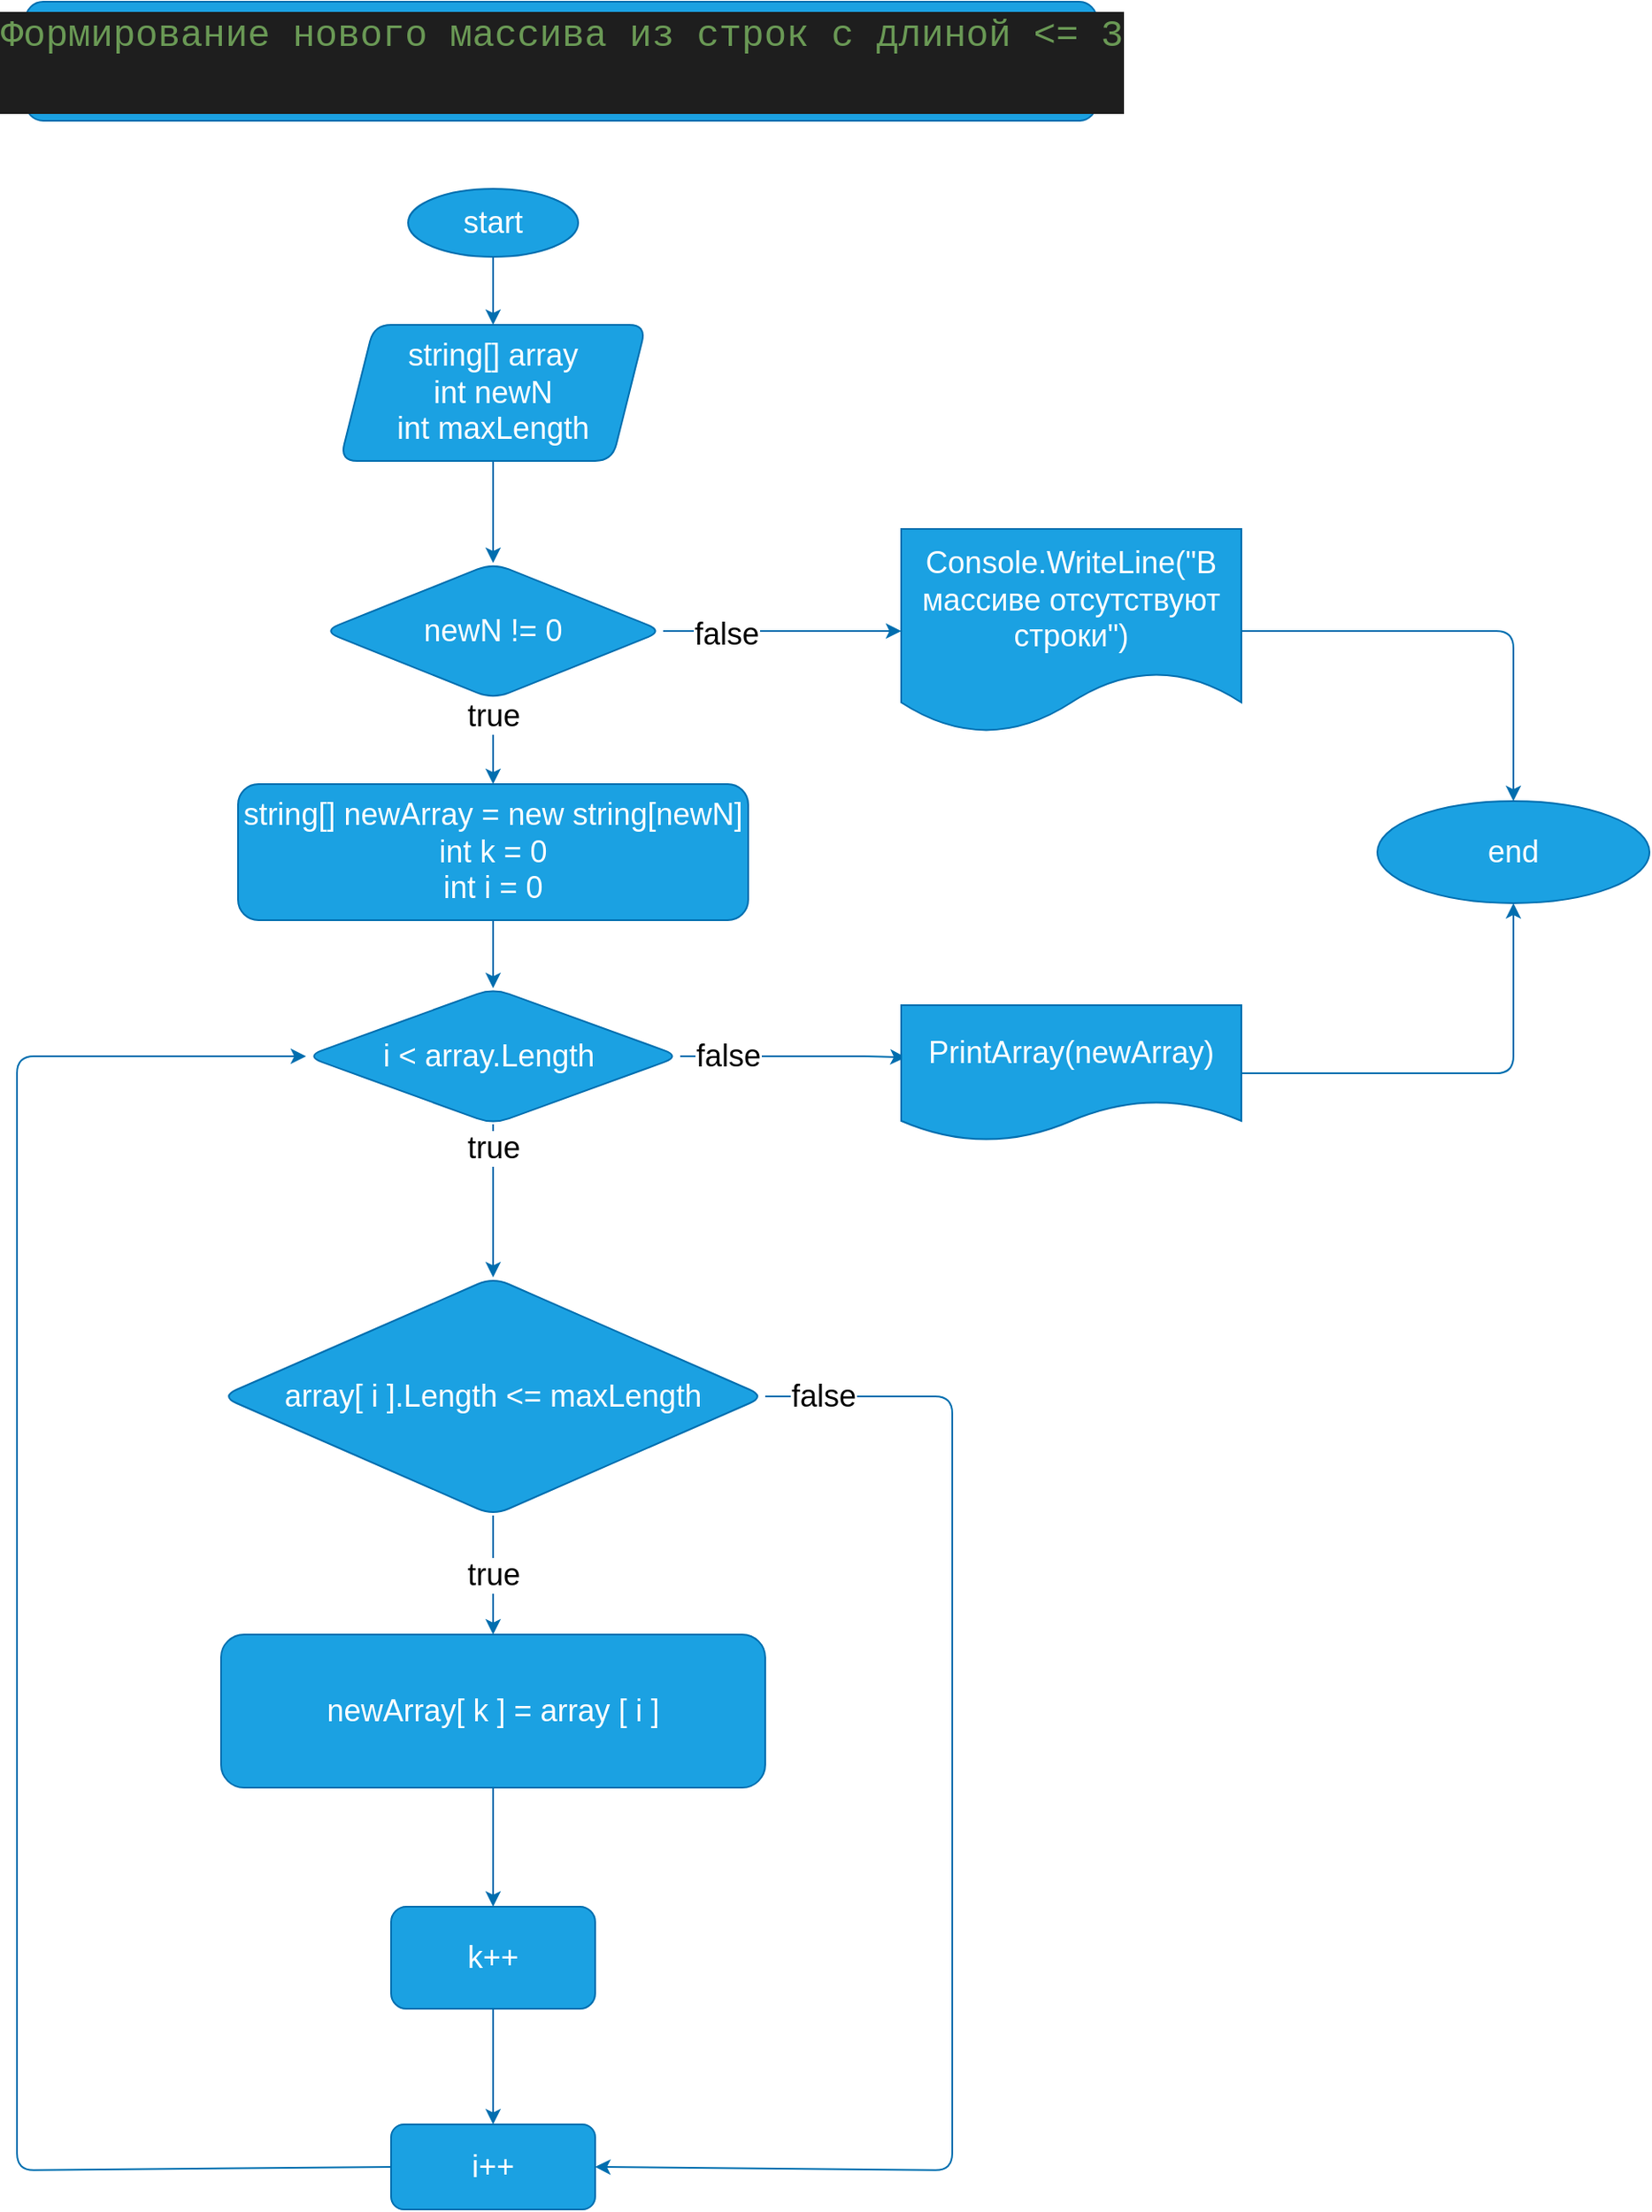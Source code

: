 <mxfile>
    <diagram id="vYiKJd4HcryfPd_5XeGC" name="Page-1">
        <mxGraphModel dx="1852" dy="483" grid="1" gridSize="10" guides="1" tooltips="1" connect="1" arrows="1" fold="1" page="1" pageScale="1" pageWidth="850" pageHeight="1100" math="0" shadow="0">
            <root>
                <mxCell id="0"/>
                <mxCell id="1" parent="0"/>
                <mxCell id="2" value="&lt;div style=&quot;color: rgb(212, 212, 212); background-color: rgb(30, 30, 30); font-family: Consolas, &amp;quot;Courier New&amp;quot;, monospace; font-size: 22px; line-height: 30px;&quot;&gt;&lt;div&gt;&lt;span style=&quot;color: #6a9955;&quot;&gt;Формирование нового массива из строк с длиной &amp;lt;= 3&lt;/span&gt;&lt;/div&gt;&lt;br&gt;&lt;/div&gt;" style="text;html=1;align=center;verticalAlign=middle;resizable=0;points=[];autosize=1;strokeColor=#006EAF;fillColor=#1ba1e2;rounded=1;fontColor=#ffffff;" vertex="1" parent="1">
                    <mxGeometry x="-715" y="10" width="630" height="70" as="geometry"/>
                </mxCell>
                <mxCell id="6" value="" style="edgeStyle=none;html=1;fillColor=#1ba1e2;strokeColor=#006EAF;" edge="1" parent="1" source="4" target="5">
                    <mxGeometry relative="1" as="geometry"/>
                </mxCell>
                <mxCell id="4" value="&lt;font style=&quot;font-size: 18px;&quot;&gt;start&lt;/font&gt;" style="ellipse;whiteSpace=wrap;html=1;rounded=1;fillColor=#1ba1e2;fontColor=#ffffff;strokeColor=#006EAF;" vertex="1" parent="1">
                    <mxGeometry x="-490" y="120" width="100" height="40" as="geometry"/>
                </mxCell>
                <mxCell id="56" value="" style="edgeStyle=none;html=1;fontSize=18;fillColor=#1ba1e2;strokeColor=#006EAF;" edge="1" parent="1" source="5" target="55">
                    <mxGeometry relative="1" as="geometry"/>
                </mxCell>
                <mxCell id="5" value="&lt;font style=&quot;font-size: 18px;&quot;&gt;string[] array&lt;br&gt;int newN&lt;br&gt;int maxLength&lt;br&gt;&lt;/font&gt;" style="shape=parallelogram;perimeter=parallelogramPerimeter;whiteSpace=wrap;html=1;fixedSize=1;rounded=1;fillColor=#1ba1e2;fontColor=#ffffff;strokeColor=#006EAF;" vertex="1" parent="1">
                    <mxGeometry x="-530" y="200" width="180" height="80" as="geometry"/>
                </mxCell>
                <mxCell id="9" value="&lt;span style=&quot;font-size: 18px;&quot;&gt;i &amp;lt; array.Length&amp;nbsp;&lt;/span&gt;" style="rhombus;whiteSpace=wrap;html=1;rounded=1;fillColor=#1ba1e2;fontColor=#ffffff;strokeColor=#006EAF;" vertex="1" parent="1">
                    <mxGeometry x="-550" y="590" width="220" height="80" as="geometry"/>
                </mxCell>
                <mxCell id="20" value="" style="edgeStyle=none;html=1;fontSize=18;fillColor=#1ba1e2;strokeColor=#006EAF;" edge="1" parent="1" source="11" target="19">
                    <mxGeometry relative="1" as="geometry"/>
                </mxCell>
                <mxCell id="11" value="&lt;font style=&quot;font-size: 18px;&quot;&gt;newArray[ k ] = array [ i ]&lt;/font&gt;" style="whiteSpace=wrap;html=1;rounded=1;fillColor=#1ba1e2;fontColor=#ffffff;strokeColor=#006EAF;" vertex="1" parent="1">
                    <mxGeometry x="-600" y="970" width="320" height="90" as="geometry"/>
                </mxCell>
                <mxCell id="24" value="false" style="edgeStyle=none;html=1;exitX=1;exitY=0.5;exitDx=0;exitDy=0;fontSize=18;fillColor=#1ba1e2;strokeColor=#006EAF;entryX=0.013;entryY=0.383;entryDx=0;entryDy=0;entryPerimeter=0;" edge="1" parent="1" source="9" target="52">
                    <mxGeometry x="-0.583" relative="1" as="geometry">
                        <mxPoint x="-260" y="630" as="sourcePoint"/>
                        <mxPoint x="-250" y="540" as="targetPoint"/>
                        <Array as="points">
                            <mxPoint x="-220" y="630"/>
                        </Array>
                        <mxPoint as="offset"/>
                    </mxGeometry>
                </mxCell>
                <mxCell id="58" value="" style="edgeStyle=none;html=1;fontSize=18;fillColor=#1ba1e2;strokeColor=#006EAF;" edge="1" parent="1" source="19" target="36">
                    <mxGeometry relative="1" as="geometry"/>
                </mxCell>
                <mxCell id="19" value="&lt;font style=&quot;font-size: 18px;&quot;&gt;k++&lt;/font&gt;" style="whiteSpace=wrap;html=1;rounded=1;fillColor=#1ba1e2;fontColor=#ffffff;strokeColor=#006EAF;" vertex="1" parent="1">
                    <mxGeometry x="-500" y="1130" width="120" height="60" as="geometry"/>
                </mxCell>
                <mxCell id="30" style="edgeStyle=none;html=1;exitX=0;exitY=0.5;exitDx=0;exitDy=0;entryX=0;entryY=0.5;entryDx=0;entryDy=0;fontSize=18;fillColor=#1ba1e2;strokeColor=#006EAF;" edge="1" parent="1" source="36" target="9">
                    <mxGeometry relative="1" as="geometry">
                        <mxPoint x="-500" y="1400" as="sourcePoint"/>
                        <Array as="points">
                            <mxPoint x="-720" y="1285"/>
                            <mxPoint x="-720" y="630"/>
                        </Array>
                    </mxGeometry>
                </mxCell>
                <mxCell id="29" value="true" style="edgeStyle=none;html=1;fontSize=18;exitX=0.5;exitY=1;exitDx=0;exitDy=0;entryX=0.5;entryY=0;entryDx=0;entryDy=0;fillColor=#1ba1e2;strokeColor=#006EAF;" edge="1" parent="1" source="9" target="32">
                    <mxGeometry x="-0.7" relative="1" as="geometry">
                        <mxPoint x="-440" y="810" as="sourcePoint"/>
                        <mxPoint x="-440" y="770" as="targetPoint"/>
                        <mxPoint as="offset"/>
                    </mxGeometry>
                </mxCell>
                <mxCell id="34" value="true" style="edgeStyle=none;html=1;fontSize=18;fillColor=#1ba1e2;strokeColor=#006EAF;entryX=0.5;entryY=0;entryDx=0;entryDy=0;" edge="1" parent="1" source="32" target="11">
                    <mxGeometry relative="1" as="geometry">
                        <mxPoint x="-442" y="950" as="targetPoint"/>
                    </mxGeometry>
                </mxCell>
                <mxCell id="32" value="array[ i ].Length &amp;lt;= maxLength" style="rhombus;whiteSpace=wrap;html=1;fontSize=18;rounded=1;fillColor=#1ba1e2;fontColor=#ffffff;strokeColor=#006EAF;" vertex="1" parent="1">
                    <mxGeometry x="-600" y="760" width="320" height="140" as="geometry"/>
                </mxCell>
                <mxCell id="36" value="&lt;font style=&quot;font-size: 18px;&quot;&gt;i++&lt;/font&gt;" style="whiteSpace=wrap;html=1;rounded=1;fillColor=#1ba1e2;fontColor=#ffffff;strokeColor=#006EAF;" vertex="1" parent="1">
                    <mxGeometry x="-500" y="1258" width="120" height="50" as="geometry"/>
                </mxCell>
                <mxCell id="45" value="false" style="edgeStyle=none;html=1;exitX=1;exitY=0.5;exitDx=0;exitDy=0;entryX=1;entryY=0.5;entryDx=0;entryDy=0;fontSize=18;fillColor=#1ba1e2;strokeColor=#006EAF;" edge="1" parent="1" source="32" target="36">
                    <mxGeometry x="-0.912" relative="1" as="geometry">
                        <mxPoint x="-380" y="1400" as="targetPoint"/>
                        <Array as="points">
                            <mxPoint x="-170" y="830"/>
                            <mxPoint x="-170" y="1285"/>
                        </Array>
                        <mxPoint as="offset"/>
                    </mxGeometry>
                </mxCell>
                <mxCell id="49" value="end" style="ellipse;whiteSpace=wrap;html=1;fontSize=18;rounded=1;fillColor=#1ba1e2;fontColor=#ffffff;strokeColor=#006EAF;" vertex="1" parent="1">
                    <mxGeometry x="80" y="480" width="160" height="60" as="geometry"/>
                </mxCell>
                <mxCell id="51" value="" style="edgeStyle=none;html=1;fontSize=18;fillColor=#1ba1e2;strokeColor=#006EAF;" edge="1" parent="1" source="50" target="9">
                    <mxGeometry relative="1" as="geometry"/>
                </mxCell>
                <mxCell id="50" value="string[] newArray = new string[newN]&lt;br&gt;int k = 0&lt;br&gt;int i = 0" style="rounded=1;whiteSpace=wrap;html=1;fontSize=18;fillColor=#1ba1e2;fontColor=#ffffff;strokeColor=#006EAF;" vertex="1" parent="1">
                    <mxGeometry x="-590" y="470" width="300" height="80" as="geometry"/>
                </mxCell>
                <mxCell id="63" style="edgeStyle=none;html=1;exitX=1;exitY=0.5;exitDx=0;exitDy=0;entryX=0.5;entryY=1;entryDx=0;entryDy=0;fontSize=18;fillColor=#1ba1e2;strokeColor=#006EAF;" edge="1" parent="1" source="52" target="49">
                    <mxGeometry relative="1" as="geometry">
                        <Array as="points">
                            <mxPoint x="160" y="640"/>
                        </Array>
                    </mxGeometry>
                </mxCell>
                <mxCell id="52" value="&lt;font style=&quot;font-size: 18px;&quot;&gt;PrintArray(newArray)&lt;/font&gt;" style="shape=document;whiteSpace=wrap;html=1;boundedLbl=1;fillColor=#1ba1e2;fontColor=#ffffff;strokeColor=#006EAF;" vertex="1" parent="1">
                    <mxGeometry x="-200" y="600" width="200" height="80" as="geometry"/>
                </mxCell>
                <mxCell id="57" value="true" style="edgeStyle=none;html=1;fontSize=18;fillColor=#1ba1e2;strokeColor=#006EAF;" edge="1" parent="1" source="55" target="50">
                    <mxGeometry x="-0.6" relative="1" as="geometry">
                        <mxPoint as="offset"/>
                    </mxGeometry>
                </mxCell>
                <mxCell id="60" value="" style="edgeStyle=none;html=1;fontSize=18;fillColor=#1ba1e2;strokeColor=#006EAF;" edge="1" parent="1" source="55" target="59">
                    <mxGeometry relative="1" as="geometry"/>
                </mxCell>
                <mxCell id="65" value="false" style="edgeLabel;html=1;align=center;verticalAlign=middle;resizable=0;points=[];fontSize=18;" vertex="1" connectable="0" parent="60">
                    <mxGeometry x="-0.474" y="-2" relative="1" as="geometry">
                        <mxPoint as="offset"/>
                    </mxGeometry>
                </mxCell>
                <mxCell id="55" value="&lt;font style=&quot;font-size: 18px;&quot;&gt;newN != 0&lt;/font&gt;" style="rhombus;whiteSpace=wrap;html=1;fillColor=#1ba1e2;strokeColor=#006EAF;fontColor=#ffffff;rounded=1;" vertex="1" parent="1">
                    <mxGeometry x="-540" y="340" width="200" height="80" as="geometry"/>
                </mxCell>
                <mxCell id="64" style="edgeStyle=none;html=1;exitX=1;exitY=0.5;exitDx=0;exitDy=0;entryX=0.5;entryY=0;entryDx=0;entryDy=0;fontSize=18;fillColor=#1ba1e2;strokeColor=#006EAF;" edge="1" parent="1" source="59" target="49">
                    <mxGeometry relative="1" as="geometry">
                        <Array as="points">
                            <mxPoint x="160" y="380"/>
                        </Array>
                    </mxGeometry>
                </mxCell>
                <mxCell id="59" value="&lt;font style=&quot;font-size: 18px;&quot;&gt;Console.WriteLine(&quot;В массиве отсутствуют строки&quot;)&lt;/font&gt;" style="shape=document;whiteSpace=wrap;html=1;boundedLbl=1;fillColor=#1ba1e2;strokeColor=#006EAF;fontColor=#ffffff;rounded=1;" vertex="1" parent="1">
                    <mxGeometry x="-200" y="320" width="200" height="120" as="geometry"/>
                </mxCell>
            </root>
        </mxGraphModel>
    </diagram>
</mxfile>